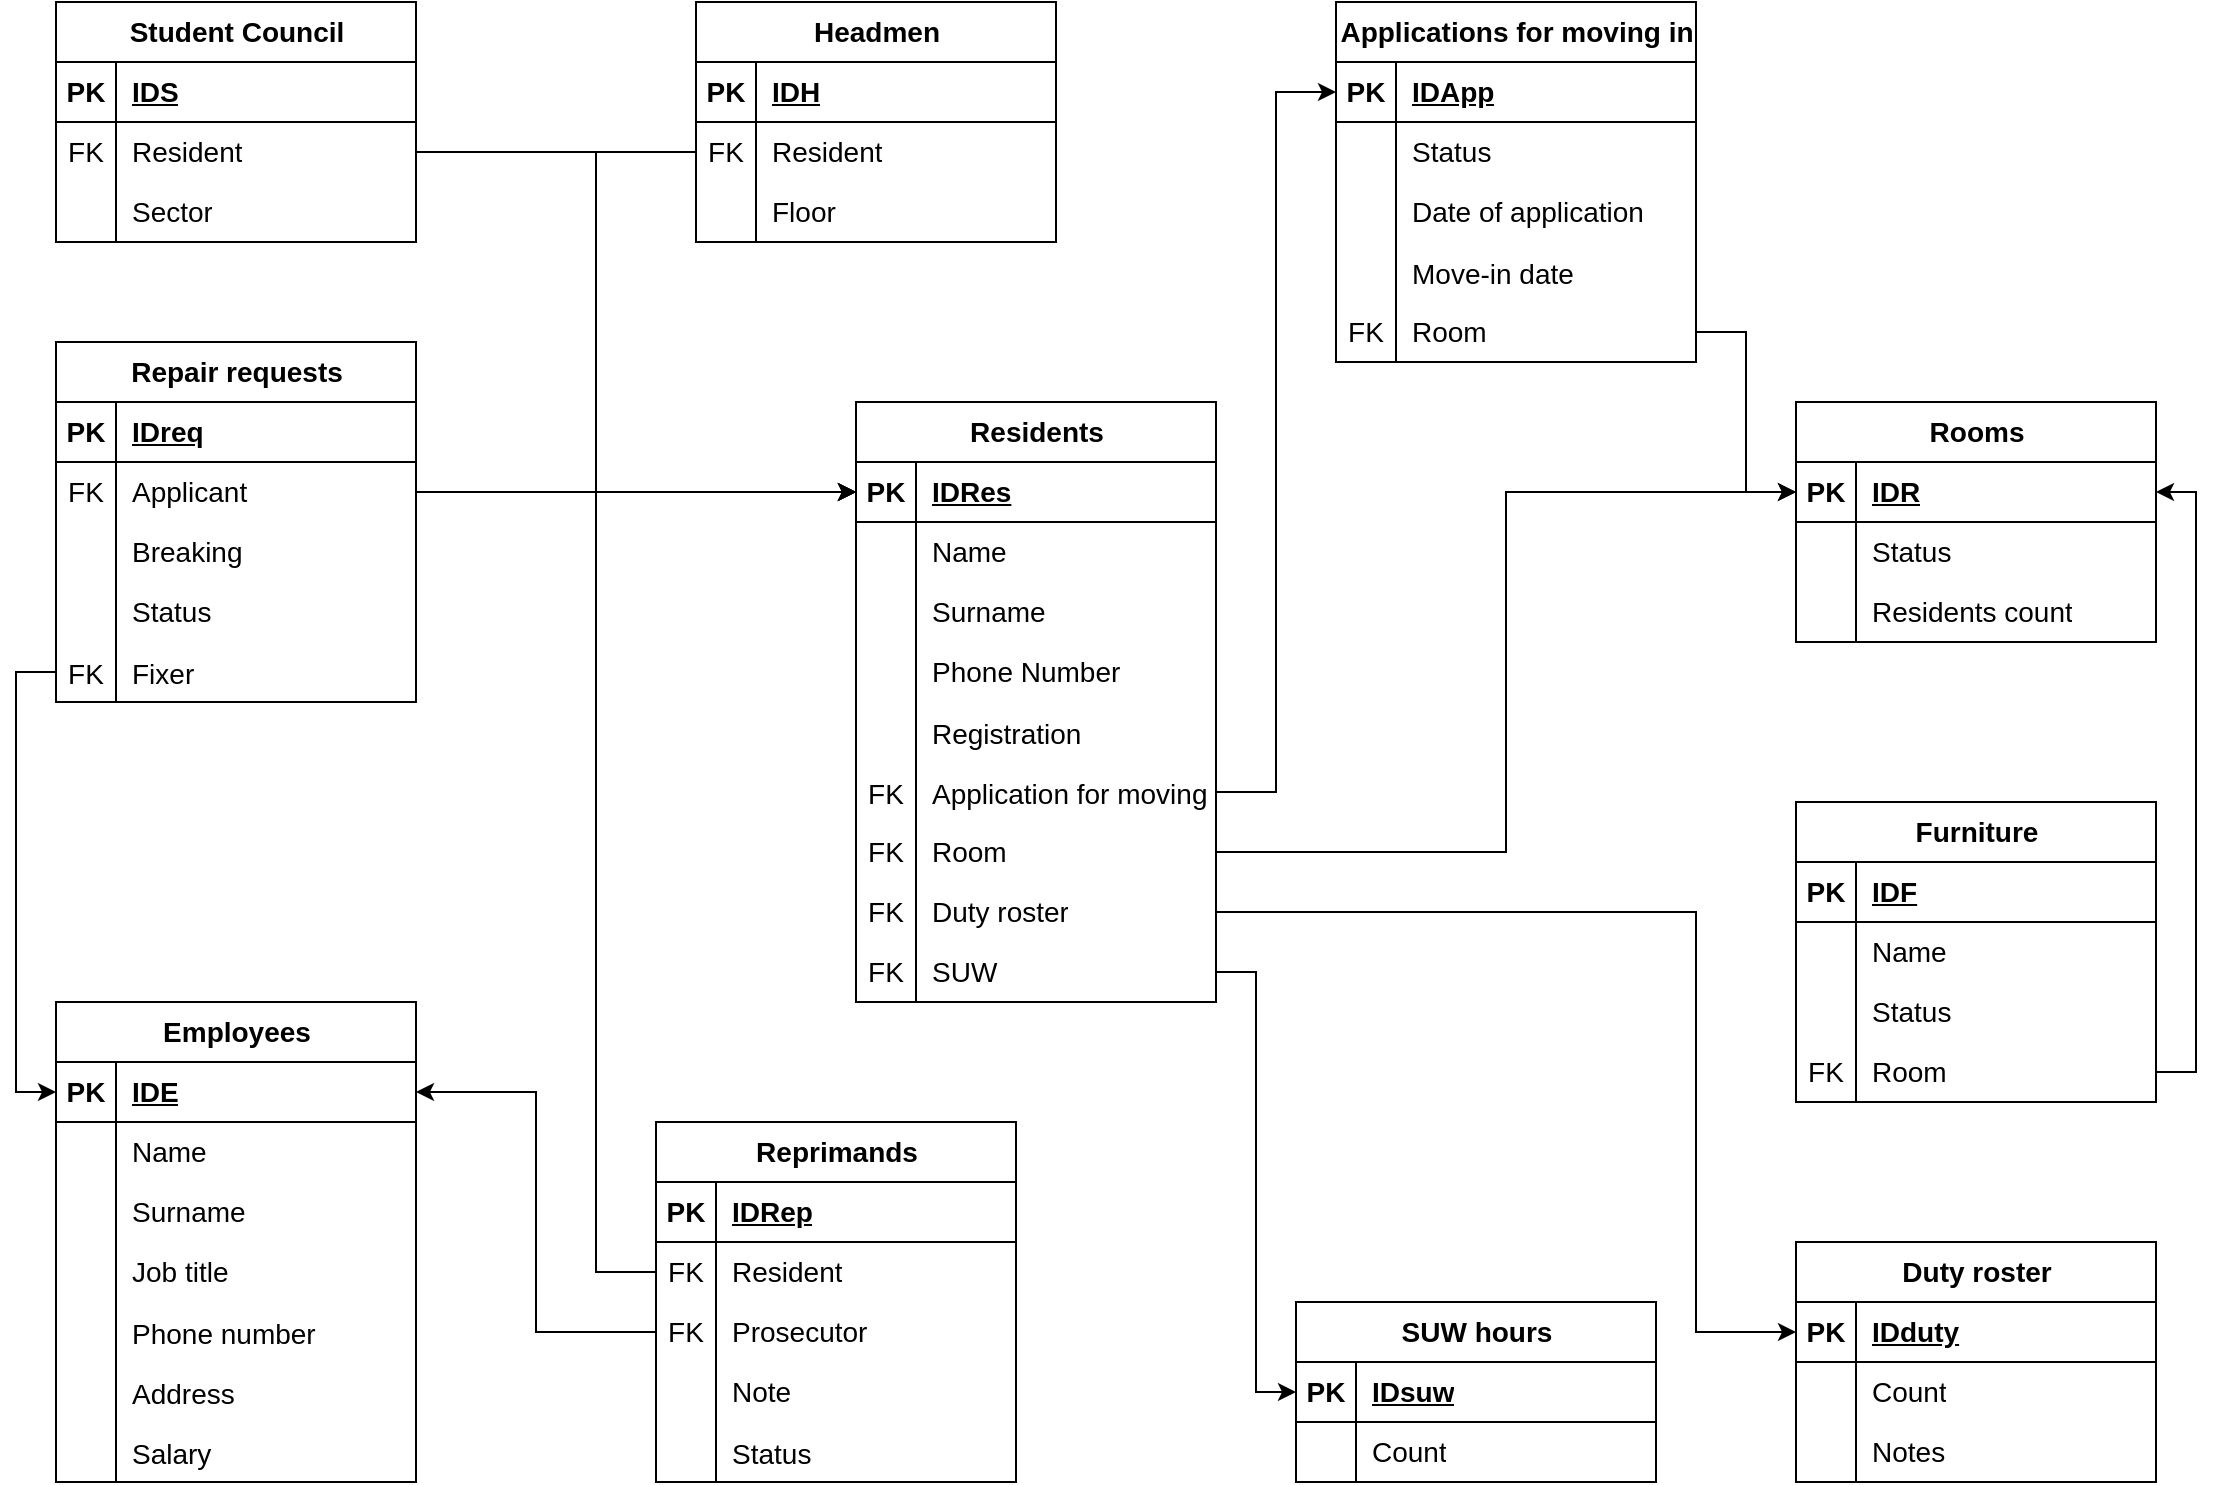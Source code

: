 <mxfile version="22.0.0" type="device">
  <diagram id="R2lEEEUBdFMjLlhIrx00" name="Page-1">
    <mxGraphModel dx="2219" dy="534" grid="1" gridSize="10" guides="1" tooltips="1" connect="1" arrows="1" fold="1" page="1" pageScale="1" pageWidth="1169" pageHeight="827" math="0" shadow="0" extFonts="Permanent Marker^https://fonts.googleapis.com/css?family=Permanent+Marker">
      <root>
        <mxCell id="0" />
        <mxCell id="1" parent="0" />
        <mxCell id="3djQhYdxaH7ca8Xnz0C0-1" value="Employees" style="shape=table;startSize=30;container=1;collapsible=1;childLayout=tableLayout;fixedRows=1;rowLines=0;fontStyle=1;align=center;resizeLast=1;html=1;fontSize=14;" parent="1" vertex="1">
          <mxGeometry x="-1090.0" y="540" width="180" height="240" as="geometry" />
        </mxCell>
        <mxCell id="3djQhYdxaH7ca8Xnz0C0-2" value="" style="shape=tableRow;horizontal=0;startSize=0;swimlaneHead=0;swimlaneBody=0;fillColor=none;collapsible=0;dropTarget=0;points=[[0,0.5],[1,0.5]];portConstraint=eastwest;top=0;left=0;right=0;bottom=1;fontSize=14;" parent="3djQhYdxaH7ca8Xnz0C0-1" vertex="1">
          <mxGeometry y="30" width="180" height="30" as="geometry" />
        </mxCell>
        <mxCell id="3djQhYdxaH7ca8Xnz0C0-3" value="PK" style="shape=partialRectangle;connectable=0;fillColor=none;top=0;left=0;bottom=0;right=0;fontStyle=1;overflow=hidden;whiteSpace=wrap;html=1;fontSize=14;" parent="3djQhYdxaH7ca8Xnz0C0-2" vertex="1">
          <mxGeometry width="30" height="30" as="geometry">
            <mxRectangle width="30" height="30" as="alternateBounds" />
          </mxGeometry>
        </mxCell>
        <mxCell id="3djQhYdxaH7ca8Xnz0C0-4" value="IDE" style="shape=partialRectangle;connectable=0;fillColor=none;top=0;left=0;bottom=0;right=0;align=left;spacingLeft=6;fontStyle=5;overflow=hidden;whiteSpace=wrap;html=1;fontSize=14;" parent="3djQhYdxaH7ca8Xnz0C0-2" vertex="1">
          <mxGeometry x="30" width="150" height="30" as="geometry">
            <mxRectangle width="150" height="30" as="alternateBounds" />
          </mxGeometry>
        </mxCell>
        <mxCell id="3djQhYdxaH7ca8Xnz0C0-5" value="" style="shape=tableRow;horizontal=0;startSize=0;swimlaneHead=0;swimlaneBody=0;fillColor=none;collapsible=0;dropTarget=0;points=[[0,0.5],[1,0.5]];portConstraint=eastwest;top=0;left=0;right=0;bottom=0;fontSize=14;" parent="3djQhYdxaH7ca8Xnz0C0-1" vertex="1">
          <mxGeometry y="60" width="180" height="30" as="geometry" />
        </mxCell>
        <mxCell id="3djQhYdxaH7ca8Xnz0C0-6" value="" style="shape=partialRectangle;connectable=0;fillColor=none;top=0;left=0;bottom=0;right=0;editable=1;overflow=hidden;whiteSpace=wrap;html=1;fontSize=14;" parent="3djQhYdxaH7ca8Xnz0C0-5" vertex="1">
          <mxGeometry width="30" height="30" as="geometry">
            <mxRectangle width="30" height="30" as="alternateBounds" />
          </mxGeometry>
        </mxCell>
        <mxCell id="3djQhYdxaH7ca8Xnz0C0-7" value="Name" style="shape=partialRectangle;connectable=0;fillColor=none;top=0;left=0;bottom=0;right=0;align=left;spacingLeft=6;overflow=hidden;whiteSpace=wrap;html=1;fontSize=14;" parent="3djQhYdxaH7ca8Xnz0C0-5" vertex="1">
          <mxGeometry x="30" width="150" height="30" as="geometry">
            <mxRectangle width="150" height="30" as="alternateBounds" />
          </mxGeometry>
        </mxCell>
        <mxCell id="3djQhYdxaH7ca8Xnz0C0-8" value="" style="shape=tableRow;horizontal=0;startSize=0;swimlaneHead=0;swimlaneBody=0;fillColor=none;collapsible=0;dropTarget=0;points=[[0,0.5],[1,0.5]];portConstraint=eastwest;top=0;left=0;right=0;bottom=0;fontSize=14;" parent="3djQhYdxaH7ca8Xnz0C0-1" vertex="1">
          <mxGeometry y="90" width="180" height="30" as="geometry" />
        </mxCell>
        <mxCell id="3djQhYdxaH7ca8Xnz0C0-9" value="" style="shape=partialRectangle;connectable=0;fillColor=none;top=0;left=0;bottom=0;right=0;editable=1;overflow=hidden;whiteSpace=wrap;html=1;fontSize=14;" parent="3djQhYdxaH7ca8Xnz0C0-8" vertex="1">
          <mxGeometry width="30" height="30" as="geometry">
            <mxRectangle width="30" height="30" as="alternateBounds" />
          </mxGeometry>
        </mxCell>
        <mxCell id="3djQhYdxaH7ca8Xnz0C0-10" value="Surname" style="shape=partialRectangle;connectable=0;fillColor=none;top=0;left=0;bottom=0;right=0;align=left;spacingLeft=6;overflow=hidden;whiteSpace=wrap;html=1;fontSize=14;" parent="3djQhYdxaH7ca8Xnz0C0-8" vertex="1">
          <mxGeometry x="30" width="150" height="30" as="geometry">
            <mxRectangle width="150" height="30" as="alternateBounds" />
          </mxGeometry>
        </mxCell>
        <mxCell id="3djQhYdxaH7ca8Xnz0C0-11" value="" style="shape=tableRow;horizontal=0;startSize=0;swimlaneHead=0;swimlaneBody=0;fillColor=none;collapsible=0;dropTarget=0;points=[[0,0.5],[1,0.5]];portConstraint=eastwest;top=0;left=0;right=0;bottom=0;fontSize=14;" parent="3djQhYdxaH7ca8Xnz0C0-1" vertex="1">
          <mxGeometry y="120" width="180" height="30" as="geometry" />
        </mxCell>
        <mxCell id="3djQhYdxaH7ca8Xnz0C0-12" value="" style="shape=partialRectangle;connectable=0;fillColor=none;top=0;left=0;bottom=0;right=0;editable=1;overflow=hidden;whiteSpace=wrap;html=1;fontSize=14;" parent="3djQhYdxaH7ca8Xnz0C0-11" vertex="1">
          <mxGeometry width="30" height="30" as="geometry">
            <mxRectangle width="30" height="30" as="alternateBounds" />
          </mxGeometry>
        </mxCell>
        <mxCell id="3djQhYdxaH7ca8Xnz0C0-13" value="Job title" style="shape=partialRectangle;connectable=0;fillColor=none;top=0;left=0;bottom=0;right=0;align=left;spacingLeft=6;overflow=hidden;whiteSpace=wrap;html=1;fontSize=14;" parent="3djQhYdxaH7ca8Xnz0C0-11" vertex="1">
          <mxGeometry x="30" width="150" height="30" as="geometry">
            <mxRectangle width="150" height="30" as="alternateBounds" />
          </mxGeometry>
        </mxCell>
        <mxCell id="3djQhYdxaH7ca8Xnz0C0-18" value="" style="shape=tableRow;horizontal=0;startSize=0;swimlaneHead=0;swimlaneBody=0;fillColor=none;collapsible=0;dropTarget=0;points=[[0,0.5],[1,0.5]];portConstraint=eastwest;top=0;left=0;right=0;bottom=0;fontSize=14;" parent="3djQhYdxaH7ca8Xnz0C0-1" vertex="1">
          <mxGeometry y="150" width="180" height="30" as="geometry" />
        </mxCell>
        <mxCell id="3djQhYdxaH7ca8Xnz0C0-19" value="" style="shape=partialRectangle;connectable=0;fillColor=none;top=0;left=0;bottom=0;right=0;editable=1;overflow=hidden;fontSize=14;" parent="3djQhYdxaH7ca8Xnz0C0-18" vertex="1">
          <mxGeometry width="30" height="30" as="geometry">
            <mxRectangle width="30" height="30" as="alternateBounds" />
          </mxGeometry>
        </mxCell>
        <mxCell id="3djQhYdxaH7ca8Xnz0C0-20" value="Phone number" style="shape=partialRectangle;connectable=0;fillColor=none;top=0;left=0;bottom=0;right=0;align=left;spacingLeft=6;overflow=hidden;fontSize=14;" parent="3djQhYdxaH7ca8Xnz0C0-18" vertex="1">
          <mxGeometry x="30" width="150" height="30" as="geometry">
            <mxRectangle width="150" height="30" as="alternateBounds" />
          </mxGeometry>
        </mxCell>
        <mxCell id="3djQhYdxaH7ca8Xnz0C0-164" value="" style="shape=tableRow;horizontal=0;startSize=0;swimlaneHead=0;swimlaneBody=0;fillColor=none;collapsible=0;dropTarget=0;points=[[0,0.5],[1,0.5]];portConstraint=eastwest;top=0;left=0;right=0;bottom=0;fontSize=14;" parent="3djQhYdxaH7ca8Xnz0C0-1" vertex="1">
          <mxGeometry y="180" width="180" height="30" as="geometry" />
        </mxCell>
        <mxCell id="3djQhYdxaH7ca8Xnz0C0-165" value="" style="shape=partialRectangle;connectable=0;fillColor=none;top=0;left=0;bottom=0;right=0;editable=1;overflow=hidden;fontSize=14;" parent="3djQhYdxaH7ca8Xnz0C0-164" vertex="1">
          <mxGeometry width="30" height="30" as="geometry">
            <mxRectangle width="30" height="30" as="alternateBounds" />
          </mxGeometry>
        </mxCell>
        <mxCell id="3djQhYdxaH7ca8Xnz0C0-166" value="Address" style="shape=partialRectangle;connectable=0;fillColor=none;top=0;left=0;bottom=0;right=0;align=left;spacingLeft=6;overflow=hidden;fontSize=14;" parent="3djQhYdxaH7ca8Xnz0C0-164" vertex="1">
          <mxGeometry x="30" width="150" height="30" as="geometry">
            <mxRectangle width="150" height="30" as="alternateBounds" />
          </mxGeometry>
        </mxCell>
        <mxCell id="3djQhYdxaH7ca8Xnz0C0-170" value="" style="shape=tableRow;horizontal=0;startSize=0;swimlaneHead=0;swimlaneBody=0;fillColor=none;collapsible=0;dropTarget=0;points=[[0,0.5],[1,0.5]];portConstraint=eastwest;top=0;left=0;right=0;bottom=0;fontSize=14;" parent="3djQhYdxaH7ca8Xnz0C0-1" vertex="1">
          <mxGeometry y="210" width="180" height="30" as="geometry" />
        </mxCell>
        <mxCell id="3djQhYdxaH7ca8Xnz0C0-171" value="" style="shape=partialRectangle;connectable=0;fillColor=none;top=0;left=0;bottom=0;right=0;editable=1;overflow=hidden;fontSize=14;" parent="3djQhYdxaH7ca8Xnz0C0-170" vertex="1">
          <mxGeometry width="30" height="30" as="geometry">
            <mxRectangle width="30" height="30" as="alternateBounds" />
          </mxGeometry>
        </mxCell>
        <mxCell id="3djQhYdxaH7ca8Xnz0C0-172" value="Salary" style="shape=partialRectangle;connectable=0;fillColor=none;top=0;left=0;bottom=0;right=0;align=left;spacingLeft=6;overflow=hidden;fontSize=14;" parent="3djQhYdxaH7ca8Xnz0C0-170" vertex="1">
          <mxGeometry x="30" width="150" height="30" as="geometry">
            <mxRectangle width="150" height="30" as="alternateBounds" />
          </mxGeometry>
        </mxCell>
        <mxCell id="3djQhYdxaH7ca8Xnz0C0-21" value="Applications for moving in" style="shape=table;startSize=30;container=1;collapsible=1;childLayout=tableLayout;fixedRows=1;rowLines=0;fontStyle=1;align=center;resizeLast=1;html=1;fontSize=14;" parent="1" vertex="1">
          <mxGeometry x="-450" y="40" width="180" height="180" as="geometry" />
        </mxCell>
        <mxCell id="3djQhYdxaH7ca8Xnz0C0-22" value="" style="shape=tableRow;horizontal=0;startSize=0;swimlaneHead=0;swimlaneBody=0;fillColor=none;collapsible=0;dropTarget=0;points=[[0,0.5],[1,0.5]];portConstraint=eastwest;top=0;left=0;right=0;bottom=1;fontSize=14;" parent="3djQhYdxaH7ca8Xnz0C0-21" vertex="1">
          <mxGeometry y="30" width="180" height="30" as="geometry" />
        </mxCell>
        <mxCell id="3djQhYdxaH7ca8Xnz0C0-23" value="PK" style="shape=partialRectangle;connectable=0;fillColor=none;top=0;left=0;bottom=0;right=0;fontStyle=1;overflow=hidden;whiteSpace=wrap;html=1;fontSize=14;" parent="3djQhYdxaH7ca8Xnz0C0-22" vertex="1">
          <mxGeometry width="30" height="30" as="geometry">
            <mxRectangle width="30" height="30" as="alternateBounds" />
          </mxGeometry>
        </mxCell>
        <mxCell id="3djQhYdxaH7ca8Xnz0C0-24" value="IDApp" style="shape=partialRectangle;connectable=0;fillColor=none;top=0;left=0;bottom=0;right=0;align=left;spacingLeft=6;fontStyle=5;overflow=hidden;whiteSpace=wrap;html=1;fontSize=14;" parent="3djQhYdxaH7ca8Xnz0C0-22" vertex="1">
          <mxGeometry x="30" width="150" height="30" as="geometry">
            <mxRectangle width="150" height="30" as="alternateBounds" />
          </mxGeometry>
        </mxCell>
        <mxCell id="3djQhYdxaH7ca8Xnz0C0-25" value="" style="shape=tableRow;horizontal=0;startSize=0;swimlaneHead=0;swimlaneBody=0;fillColor=none;collapsible=0;dropTarget=0;points=[[0,0.5],[1,0.5]];portConstraint=eastwest;top=0;left=0;right=0;bottom=0;fontSize=14;" parent="3djQhYdxaH7ca8Xnz0C0-21" vertex="1">
          <mxGeometry y="60" width="180" height="30" as="geometry" />
        </mxCell>
        <mxCell id="3djQhYdxaH7ca8Xnz0C0-26" value="" style="shape=partialRectangle;connectable=0;fillColor=none;top=0;left=0;bottom=0;right=0;editable=1;overflow=hidden;whiteSpace=wrap;html=1;fontSize=14;" parent="3djQhYdxaH7ca8Xnz0C0-25" vertex="1">
          <mxGeometry width="30" height="30" as="geometry">
            <mxRectangle width="30" height="30" as="alternateBounds" />
          </mxGeometry>
        </mxCell>
        <mxCell id="3djQhYdxaH7ca8Xnz0C0-27" value="Status" style="shape=partialRectangle;connectable=0;fillColor=none;top=0;left=0;bottom=0;right=0;align=left;spacingLeft=6;overflow=hidden;whiteSpace=wrap;html=1;fontSize=14;" parent="3djQhYdxaH7ca8Xnz0C0-25" vertex="1">
          <mxGeometry x="30" width="150" height="30" as="geometry">
            <mxRectangle width="150" height="30" as="alternateBounds" />
          </mxGeometry>
        </mxCell>
        <mxCell id="3djQhYdxaH7ca8Xnz0C0-28" value="" style="shape=tableRow;horizontal=0;startSize=0;swimlaneHead=0;swimlaneBody=0;fillColor=none;collapsible=0;dropTarget=0;points=[[0,0.5],[1,0.5]];portConstraint=eastwest;top=0;left=0;right=0;bottom=0;fontSize=14;" parent="3djQhYdxaH7ca8Xnz0C0-21" vertex="1">
          <mxGeometry y="90" width="180" height="30" as="geometry" />
        </mxCell>
        <mxCell id="3djQhYdxaH7ca8Xnz0C0-29" value="" style="shape=partialRectangle;connectable=0;fillColor=none;top=0;left=0;bottom=0;right=0;editable=1;overflow=hidden;whiteSpace=wrap;html=1;fontSize=14;" parent="3djQhYdxaH7ca8Xnz0C0-28" vertex="1">
          <mxGeometry width="30" height="30" as="geometry">
            <mxRectangle width="30" height="30" as="alternateBounds" />
          </mxGeometry>
        </mxCell>
        <mxCell id="3djQhYdxaH7ca8Xnz0C0-30" value="Date of application" style="shape=partialRectangle;connectable=0;fillColor=none;top=0;left=0;bottom=0;right=0;align=left;spacingLeft=6;overflow=hidden;whiteSpace=wrap;html=1;fontSize=14;" parent="3djQhYdxaH7ca8Xnz0C0-28" vertex="1">
          <mxGeometry x="30" width="150" height="30" as="geometry">
            <mxRectangle width="150" height="30" as="alternateBounds" />
          </mxGeometry>
        </mxCell>
        <mxCell id="3djQhYdxaH7ca8Xnz0C0-158" value="" style="shape=tableRow;horizontal=0;startSize=0;swimlaneHead=0;swimlaneBody=0;fillColor=none;collapsible=0;dropTarget=0;points=[[0,0.5],[1,0.5]];portConstraint=eastwest;top=0;left=0;right=0;bottom=0;fontSize=14;" parent="3djQhYdxaH7ca8Xnz0C0-21" vertex="1">
          <mxGeometry y="120" width="180" height="30" as="geometry" />
        </mxCell>
        <mxCell id="3djQhYdxaH7ca8Xnz0C0-159" value="" style="shape=partialRectangle;connectable=0;fillColor=none;top=0;left=0;bottom=0;right=0;editable=1;overflow=hidden;fontSize=14;" parent="3djQhYdxaH7ca8Xnz0C0-158" vertex="1">
          <mxGeometry width="30" height="30" as="geometry">
            <mxRectangle width="30" height="30" as="alternateBounds" />
          </mxGeometry>
        </mxCell>
        <mxCell id="3djQhYdxaH7ca8Xnz0C0-160" value="Move-in date" style="shape=partialRectangle;connectable=0;fillColor=none;top=0;left=0;bottom=0;right=0;align=left;spacingLeft=6;overflow=hidden;fontSize=14;" parent="3djQhYdxaH7ca8Xnz0C0-158" vertex="1">
          <mxGeometry x="30" width="150" height="30" as="geometry">
            <mxRectangle width="150" height="30" as="alternateBounds" />
          </mxGeometry>
        </mxCell>
        <mxCell id="3djQhYdxaH7ca8Xnz0C0-31" value="" style="shape=tableRow;horizontal=0;startSize=0;swimlaneHead=0;swimlaneBody=0;fillColor=none;collapsible=0;dropTarget=0;points=[[0,0.5],[1,0.5]];portConstraint=eastwest;top=0;left=0;right=0;bottom=0;fontSize=14;" parent="3djQhYdxaH7ca8Xnz0C0-21" vertex="1">
          <mxGeometry y="150" width="180" height="30" as="geometry" />
        </mxCell>
        <mxCell id="3djQhYdxaH7ca8Xnz0C0-32" value="FK" style="shape=partialRectangle;connectable=0;fillColor=none;top=0;left=0;bottom=0;right=0;editable=1;overflow=hidden;whiteSpace=wrap;html=1;fontSize=14;" parent="3djQhYdxaH7ca8Xnz0C0-31" vertex="1">
          <mxGeometry width="30" height="30" as="geometry">
            <mxRectangle width="30" height="30" as="alternateBounds" />
          </mxGeometry>
        </mxCell>
        <mxCell id="3djQhYdxaH7ca8Xnz0C0-33" value="Room" style="shape=partialRectangle;connectable=0;fillColor=none;top=0;left=0;bottom=0;right=0;align=left;spacingLeft=6;overflow=hidden;whiteSpace=wrap;html=1;fontSize=14;" parent="3djQhYdxaH7ca8Xnz0C0-31" vertex="1">
          <mxGeometry x="30" width="150" height="30" as="geometry">
            <mxRectangle width="150" height="30" as="alternateBounds" />
          </mxGeometry>
        </mxCell>
        <mxCell id="3djQhYdxaH7ca8Xnz0C0-34" value="Residents" style="shape=table;startSize=30;container=1;collapsible=1;childLayout=tableLayout;fixedRows=1;rowLines=0;fontStyle=1;align=center;resizeLast=1;html=1;fontSize=14;" parent="1" vertex="1">
          <mxGeometry x="-690" y="240" width="180" height="300" as="geometry" />
        </mxCell>
        <mxCell id="3djQhYdxaH7ca8Xnz0C0-35" value="" style="shape=tableRow;horizontal=0;startSize=0;swimlaneHead=0;swimlaneBody=0;fillColor=none;collapsible=0;dropTarget=0;points=[[0,0.5],[1,0.5]];portConstraint=eastwest;top=0;left=0;right=0;bottom=1;fontSize=14;" parent="3djQhYdxaH7ca8Xnz0C0-34" vertex="1">
          <mxGeometry y="30" width="180" height="30" as="geometry" />
        </mxCell>
        <mxCell id="3djQhYdxaH7ca8Xnz0C0-36" value="PK" style="shape=partialRectangle;connectable=0;fillColor=none;top=0;left=0;bottom=0;right=0;fontStyle=1;overflow=hidden;whiteSpace=wrap;html=1;fontSize=14;" parent="3djQhYdxaH7ca8Xnz0C0-35" vertex="1">
          <mxGeometry width="30" height="30" as="geometry">
            <mxRectangle width="30" height="30" as="alternateBounds" />
          </mxGeometry>
        </mxCell>
        <mxCell id="3djQhYdxaH7ca8Xnz0C0-37" value="IDRes" style="shape=partialRectangle;connectable=0;fillColor=none;top=0;left=0;bottom=0;right=0;align=left;spacingLeft=6;fontStyle=5;overflow=hidden;whiteSpace=wrap;html=1;fontSize=14;" parent="3djQhYdxaH7ca8Xnz0C0-35" vertex="1">
          <mxGeometry x="30" width="150" height="30" as="geometry">
            <mxRectangle width="150" height="30" as="alternateBounds" />
          </mxGeometry>
        </mxCell>
        <mxCell id="3djQhYdxaH7ca8Xnz0C0-38" value="" style="shape=tableRow;horizontal=0;startSize=0;swimlaneHead=0;swimlaneBody=0;fillColor=none;collapsible=0;dropTarget=0;points=[[0,0.5],[1,0.5]];portConstraint=eastwest;top=0;left=0;right=0;bottom=0;fontSize=14;" parent="3djQhYdxaH7ca8Xnz0C0-34" vertex="1">
          <mxGeometry y="60" width="180" height="30" as="geometry" />
        </mxCell>
        <mxCell id="3djQhYdxaH7ca8Xnz0C0-39" value="" style="shape=partialRectangle;connectable=0;fillColor=none;top=0;left=0;bottom=0;right=0;editable=1;overflow=hidden;whiteSpace=wrap;html=1;fontSize=14;" parent="3djQhYdxaH7ca8Xnz0C0-38" vertex="1">
          <mxGeometry width="30" height="30" as="geometry">
            <mxRectangle width="30" height="30" as="alternateBounds" />
          </mxGeometry>
        </mxCell>
        <mxCell id="3djQhYdxaH7ca8Xnz0C0-40" value="Name" style="shape=partialRectangle;connectable=0;fillColor=none;top=0;left=0;bottom=0;right=0;align=left;spacingLeft=6;overflow=hidden;whiteSpace=wrap;html=1;fontSize=14;" parent="3djQhYdxaH7ca8Xnz0C0-38" vertex="1">
          <mxGeometry x="30" width="150" height="30" as="geometry">
            <mxRectangle width="150" height="30" as="alternateBounds" />
          </mxGeometry>
        </mxCell>
        <mxCell id="3djQhYdxaH7ca8Xnz0C0-41" value="" style="shape=tableRow;horizontal=0;startSize=0;swimlaneHead=0;swimlaneBody=0;fillColor=none;collapsible=0;dropTarget=0;points=[[0,0.5],[1,0.5]];portConstraint=eastwest;top=0;left=0;right=0;bottom=0;fontSize=14;" parent="3djQhYdxaH7ca8Xnz0C0-34" vertex="1">
          <mxGeometry y="90" width="180" height="30" as="geometry" />
        </mxCell>
        <mxCell id="3djQhYdxaH7ca8Xnz0C0-42" value="" style="shape=partialRectangle;connectable=0;fillColor=none;top=0;left=0;bottom=0;right=0;editable=1;overflow=hidden;whiteSpace=wrap;html=1;fontSize=14;" parent="3djQhYdxaH7ca8Xnz0C0-41" vertex="1">
          <mxGeometry width="30" height="30" as="geometry">
            <mxRectangle width="30" height="30" as="alternateBounds" />
          </mxGeometry>
        </mxCell>
        <mxCell id="3djQhYdxaH7ca8Xnz0C0-43" value="Surname" style="shape=partialRectangle;connectable=0;fillColor=none;top=0;left=0;bottom=0;right=0;align=left;spacingLeft=6;overflow=hidden;whiteSpace=wrap;html=1;fontSize=14;" parent="3djQhYdxaH7ca8Xnz0C0-41" vertex="1">
          <mxGeometry x="30" width="150" height="30" as="geometry">
            <mxRectangle width="150" height="30" as="alternateBounds" />
          </mxGeometry>
        </mxCell>
        <mxCell id="3djQhYdxaH7ca8Xnz0C0-44" value="" style="shape=tableRow;horizontal=0;startSize=0;swimlaneHead=0;swimlaneBody=0;fillColor=none;collapsible=0;dropTarget=0;points=[[0,0.5],[1,0.5]];portConstraint=eastwest;top=0;left=0;right=0;bottom=0;fontSize=14;" parent="3djQhYdxaH7ca8Xnz0C0-34" vertex="1">
          <mxGeometry y="120" width="180" height="30" as="geometry" />
        </mxCell>
        <mxCell id="3djQhYdxaH7ca8Xnz0C0-45" value="" style="shape=partialRectangle;connectable=0;fillColor=none;top=0;left=0;bottom=0;right=0;editable=1;overflow=hidden;whiteSpace=wrap;html=1;fontSize=14;" parent="3djQhYdxaH7ca8Xnz0C0-44" vertex="1">
          <mxGeometry width="30" height="30" as="geometry">
            <mxRectangle width="30" height="30" as="alternateBounds" />
          </mxGeometry>
        </mxCell>
        <mxCell id="3djQhYdxaH7ca8Xnz0C0-46" value="Phone Number" style="shape=partialRectangle;connectable=0;fillColor=none;top=0;left=0;bottom=0;right=0;align=left;spacingLeft=6;overflow=hidden;whiteSpace=wrap;html=1;fontSize=14;" parent="3djQhYdxaH7ca8Xnz0C0-44" vertex="1">
          <mxGeometry x="30" width="150" height="30" as="geometry">
            <mxRectangle width="150" height="30" as="alternateBounds" />
          </mxGeometry>
        </mxCell>
        <mxCell id="3djQhYdxaH7ca8Xnz0C0-161" value="" style="shape=tableRow;horizontal=0;startSize=0;swimlaneHead=0;swimlaneBody=0;fillColor=none;collapsible=0;dropTarget=0;points=[[0,0.5],[1,0.5]];portConstraint=eastwest;top=0;left=0;right=0;bottom=0;fontSize=14;" parent="3djQhYdxaH7ca8Xnz0C0-34" vertex="1">
          <mxGeometry y="150" width="180" height="30" as="geometry" />
        </mxCell>
        <mxCell id="3djQhYdxaH7ca8Xnz0C0-162" value="" style="shape=partialRectangle;connectable=0;fillColor=none;top=0;left=0;bottom=0;right=0;editable=1;overflow=hidden;fontSize=14;" parent="3djQhYdxaH7ca8Xnz0C0-161" vertex="1">
          <mxGeometry width="30" height="30" as="geometry">
            <mxRectangle width="30" height="30" as="alternateBounds" />
          </mxGeometry>
        </mxCell>
        <mxCell id="3djQhYdxaH7ca8Xnz0C0-163" value="Registration" style="shape=partialRectangle;connectable=0;fillColor=none;top=0;left=0;bottom=0;right=0;align=left;spacingLeft=6;overflow=hidden;fontSize=14;" parent="3djQhYdxaH7ca8Xnz0C0-161" vertex="1">
          <mxGeometry x="30" width="150" height="30" as="geometry">
            <mxRectangle width="150" height="30" as="alternateBounds" />
          </mxGeometry>
        </mxCell>
        <mxCell id="3djQhYdxaH7ca8Xnz0C0-152" value="" style="shape=tableRow;horizontal=0;startSize=0;swimlaneHead=0;swimlaneBody=0;fillColor=none;collapsible=0;dropTarget=0;points=[[0,0.5],[1,0.5]];portConstraint=eastwest;top=0;left=0;right=0;bottom=0;fontSize=14;" parent="3djQhYdxaH7ca8Xnz0C0-34" vertex="1">
          <mxGeometry y="180" width="180" height="30" as="geometry" />
        </mxCell>
        <mxCell id="3djQhYdxaH7ca8Xnz0C0-153" value="FK" style="shape=partialRectangle;connectable=0;fillColor=none;top=0;left=0;bottom=0;right=0;editable=1;overflow=hidden;fontSize=14;" parent="3djQhYdxaH7ca8Xnz0C0-152" vertex="1">
          <mxGeometry width="30" height="30" as="geometry">
            <mxRectangle width="30" height="30" as="alternateBounds" />
          </mxGeometry>
        </mxCell>
        <mxCell id="3djQhYdxaH7ca8Xnz0C0-154" value="Application for moving in" style="shape=partialRectangle;connectable=0;fillColor=none;top=0;left=0;bottom=0;right=0;align=left;spacingLeft=6;overflow=hidden;fontSize=14;" parent="3djQhYdxaH7ca8Xnz0C0-152" vertex="1">
          <mxGeometry x="30" width="150" height="30" as="geometry">
            <mxRectangle width="150" height="30" as="alternateBounds" />
          </mxGeometry>
        </mxCell>
        <mxCell id="3djQhYdxaH7ca8Xnz0C0-183" value="" style="shape=tableRow;horizontal=0;startSize=0;swimlaneHead=0;swimlaneBody=0;fillColor=none;collapsible=0;dropTarget=0;points=[[0,0.5],[1,0.5]];portConstraint=eastwest;top=0;left=0;right=0;bottom=0;fontSize=14;" parent="3djQhYdxaH7ca8Xnz0C0-34" vertex="1">
          <mxGeometry y="210" width="180" height="30" as="geometry" />
        </mxCell>
        <mxCell id="3djQhYdxaH7ca8Xnz0C0-184" value="FK" style="shape=partialRectangle;connectable=0;fillColor=none;top=0;left=0;bottom=0;right=0;fontStyle=0;overflow=hidden;whiteSpace=wrap;html=1;fontSize=14;" parent="3djQhYdxaH7ca8Xnz0C0-183" vertex="1">
          <mxGeometry width="30" height="30" as="geometry">
            <mxRectangle width="30" height="30" as="alternateBounds" />
          </mxGeometry>
        </mxCell>
        <mxCell id="3djQhYdxaH7ca8Xnz0C0-185" value="Room" style="shape=partialRectangle;connectable=0;fillColor=none;top=0;left=0;bottom=0;right=0;align=left;spacingLeft=6;fontStyle=0;overflow=hidden;whiteSpace=wrap;html=1;fontSize=14;" parent="3djQhYdxaH7ca8Xnz0C0-183" vertex="1">
          <mxGeometry x="30" width="150" height="30" as="geometry">
            <mxRectangle width="150" height="30" as="alternateBounds" />
          </mxGeometry>
        </mxCell>
        <mxCell id="3djQhYdxaH7ca8Xnz0C0-177" value="" style="shape=tableRow;horizontal=0;startSize=0;swimlaneHead=0;swimlaneBody=0;fillColor=none;collapsible=0;dropTarget=0;points=[[0,0.5],[1,0.5]];portConstraint=eastwest;top=0;left=0;right=0;bottom=0;fontSize=14;" parent="3djQhYdxaH7ca8Xnz0C0-34" vertex="1">
          <mxGeometry y="240" width="180" height="30" as="geometry" />
        </mxCell>
        <mxCell id="3djQhYdxaH7ca8Xnz0C0-178" value="FK" style="shape=partialRectangle;connectable=0;fillColor=none;top=0;left=0;bottom=0;right=0;fontStyle=0;overflow=hidden;whiteSpace=wrap;html=1;fontSize=14;" parent="3djQhYdxaH7ca8Xnz0C0-177" vertex="1">
          <mxGeometry width="30" height="30" as="geometry">
            <mxRectangle width="30" height="30" as="alternateBounds" />
          </mxGeometry>
        </mxCell>
        <mxCell id="3djQhYdxaH7ca8Xnz0C0-179" value="Duty roster" style="shape=partialRectangle;connectable=0;fillColor=none;top=0;left=0;bottom=0;right=0;align=left;spacingLeft=6;fontStyle=0;overflow=hidden;whiteSpace=wrap;html=1;fontSize=14;" parent="3djQhYdxaH7ca8Xnz0C0-177" vertex="1">
          <mxGeometry x="30" width="150" height="30" as="geometry">
            <mxRectangle width="150" height="30" as="alternateBounds" />
          </mxGeometry>
        </mxCell>
        <mxCell id="3djQhYdxaH7ca8Xnz0C0-174" value="" style="shape=tableRow;horizontal=0;startSize=0;swimlaneHead=0;swimlaneBody=0;fillColor=none;collapsible=0;dropTarget=0;points=[[0,0.5],[1,0.5]];portConstraint=eastwest;top=0;left=0;right=0;bottom=0;fontSize=14;" parent="3djQhYdxaH7ca8Xnz0C0-34" vertex="1">
          <mxGeometry y="270" width="180" height="30" as="geometry" />
        </mxCell>
        <mxCell id="3djQhYdxaH7ca8Xnz0C0-175" value="FK" style="shape=partialRectangle;connectable=0;fillColor=none;top=0;left=0;bottom=0;right=0;fontStyle=0;overflow=hidden;whiteSpace=wrap;html=1;fontSize=14;" parent="3djQhYdxaH7ca8Xnz0C0-174" vertex="1">
          <mxGeometry width="30" height="30" as="geometry">
            <mxRectangle width="30" height="30" as="alternateBounds" />
          </mxGeometry>
        </mxCell>
        <mxCell id="3djQhYdxaH7ca8Xnz0C0-176" value="SUW" style="shape=partialRectangle;connectable=0;fillColor=none;top=0;left=0;bottom=0;right=0;align=left;spacingLeft=6;fontStyle=0;overflow=hidden;whiteSpace=wrap;html=1;fontSize=14;" parent="3djQhYdxaH7ca8Xnz0C0-174" vertex="1">
          <mxGeometry x="30" width="150" height="30" as="geometry">
            <mxRectangle width="150" height="30" as="alternateBounds" />
          </mxGeometry>
        </mxCell>
        <mxCell id="3djQhYdxaH7ca8Xnz0C0-47" value="Rooms" style="shape=table;startSize=30;container=1;collapsible=1;childLayout=tableLayout;fixedRows=1;rowLines=0;fontStyle=1;align=center;resizeLast=1;html=1;fontSize=14;" parent="1" vertex="1">
          <mxGeometry x="-220" y="240" width="180" height="120" as="geometry" />
        </mxCell>
        <mxCell id="3djQhYdxaH7ca8Xnz0C0-48" value="" style="shape=tableRow;horizontal=0;startSize=0;swimlaneHead=0;swimlaneBody=0;fillColor=none;collapsible=0;dropTarget=0;points=[[0,0.5],[1,0.5]];portConstraint=eastwest;top=0;left=0;right=0;bottom=1;fontSize=14;" parent="3djQhYdxaH7ca8Xnz0C0-47" vertex="1">
          <mxGeometry y="30" width="180" height="30" as="geometry" />
        </mxCell>
        <mxCell id="3djQhYdxaH7ca8Xnz0C0-49" value="PK" style="shape=partialRectangle;connectable=0;fillColor=none;top=0;left=0;bottom=0;right=0;fontStyle=1;overflow=hidden;whiteSpace=wrap;html=1;fontSize=14;" parent="3djQhYdxaH7ca8Xnz0C0-48" vertex="1">
          <mxGeometry width="30" height="30" as="geometry">
            <mxRectangle width="30" height="30" as="alternateBounds" />
          </mxGeometry>
        </mxCell>
        <mxCell id="3djQhYdxaH7ca8Xnz0C0-50" value="IDR" style="shape=partialRectangle;connectable=0;fillColor=none;top=0;left=0;bottom=0;right=0;align=left;spacingLeft=6;fontStyle=5;overflow=hidden;whiteSpace=wrap;html=1;fontSize=14;" parent="3djQhYdxaH7ca8Xnz0C0-48" vertex="1">
          <mxGeometry x="30" width="150" height="30" as="geometry">
            <mxRectangle width="150" height="30" as="alternateBounds" />
          </mxGeometry>
        </mxCell>
        <mxCell id="3djQhYdxaH7ca8Xnz0C0-51" value="" style="shape=tableRow;horizontal=0;startSize=0;swimlaneHead=0;swimlaneBody=0;fillColor=none;collapsible=0;dropTarget=0;points=[[0,0.5],[1,0.5]];portConstraint=eastwest;top=0;left=0;right=0;bottom=0;fontSize=14;" parent="3djQhYdxaH7ca8Xnz0C0-47" vertex="1">
          <mxGeometry y="60" width="180" height="30" as="geometry" />
        </mxCell>
        <mxCell id="3djQhYdxaH7ca8Xnz0C0-52" value="" style="shape=partialRectangle;connectable=0;fillColor=none;top=0;left=0;bottom=0;right=0;editable=1;overflow=hidden;whiteSpace=wrap;html=1;fontSize=14;" parent="3djQhYdxaH7ca8Xnz0C0-51" vertex="1">
          <mxGeometry width="30" height="30" as="geometry">
            <mxRectangle width="30" height="30" as="alternateBounds" />
          </mxGeometry>
        </mxCell>
        <mxCell id="3djQhYdxaH7ca8Xnz0C0-53" value="Status" style="shape=partialRectangle;connectable=0;fillColor=none;top=0;left=0;bottom=0;right=0;align=left;spacingLeft=6;overflow=hidden;whiteSpace=wrap;html=1;fontSize=14;" parent="3djQhYdxaH7ca8Xnz0C0-51" vertex="1">
          <mxGeometry x="30" width="150" height="30" as="geometry">
            <mxRectangle width="150" height="30" as="alternateBounds" />
          </mxGeometry>
        </mxCell>
        <mxCell id="3djQhYdxaH7ca8Xnz0C0-57" value="" style="shape=tableRow;horizontal=0;startSize=0;swimlaneHead=0;swimlaneBody=0;fillColor=none;collapsible=0;dropTarget=0;points=[[0,0.5],[1,0.5]];portConstraint=eastwest;top=0;left=0;right=0;bottom=0;fontSize=14;" parent="3djQhYdxaH7ca8Xnz0C0-47" vertex="1">
          <mxGeometry y="90" width="180" height="30" as="geometry" />
        </mxCell>
        <mxCell id="3djQhYdxaH7ca8Xnz0C0-58" value="" style="shape=partialRectangle;connectable=0;fillColor=none;top=0;left=0;bottom=0;right=0;editable=1;overflow=hidden;whiteSpace=wrap;html=1;fontSize=14;" parent="3djQhYdxaH7ca8Xnz0C0-57" vertex="1">
          <mxGeometry width="30" height="30" as="geometry">
            <mxRectangle width="30" height="30" as="alternateBounds" />
          </mxGeometry>
        </mxCell>
        <mxCell id="3djQhYdxaH7ca8Xnz0C0-59" value="Residents count" style="shape=partialRectangle;connectable=0;fillColor=none;top=0;left=0;bottom=0;right=0;align=left;spacingLeft=6;overflow=hidden;whiteSpace=wrap;html=1;fontSize=14;" parent="3djQhYdxaH7ca8Xnz0C0-57" vertex="1">
          <mxGeometry x="30" width="150" height="30" as="geometry">
            <mxRectangle width="150" height="30" as="alternateBounds" />
          </mxGeometry>
        </mxCell>
        <mxCell id="3djQhYdxaH7ca8Xnz0C0-60" value="Repair requests" style="shape=table;startSize=30;container=1;collapsible=1;childLayout=tableLayout;fixedRows=1;rowLines=0;fontStyle=1;align=center;resizeLast=1;html=1;fontSize=14;" parent="1" vertex="1">
          <mxGeometry x="-1090" y="210" width="180" height="180" as="geometry" />
        </mxCell>
        <mxCell id="3djQhYdxaH7ca8Xnz0C0-61" value="" style="shape=tableRow;horizontal=0;startSize=0;swimlaneHead=0;swimlaneBody=0;fillColor=none;collapsible=0;dropTarget=0;points=[[0,0.5],[1,0.5]];portConstraint=eastwest;top=0;left=0;right=0;bottom=1;fontSize=14;" parent="3djQhYdxaH7ca8Xnz0C0-60" vertex="1">
          <mxGeometry y="30" width="180" height="30" as="geometry" />
        </mxCell>
        <mxCell id="3djQhYdxaH7ca8Xnz0C0-62" value="PK" style="shape=partialRectangle;connectable=0;fillColor=none;top=0;left=0;bottom=0;right=0;fontStyle=1;overflow=hidden;whiteSpace=wrap;html=1;fontSize=14;" parent="3djQhYdxaH7ca8Xnz0C0-61" vertex="1">
          <mxGeometry width="30" height="30" as="geometry">
            <mxRectangle width="30" height="30" as="alternateBounds" />
          </mxGeometry>
        </mxCell>
        <mxCell id="3djQhYdxaH7ca8Xnz0C0-63" value="IDreq" style="shape=partialRectangle;connectable=0;fillColor=none;top=0;left=0;bottom=0;right=0;align=left;spacingLeft=6;fontStyle=5;overflow=hidden;whiteSpace=wrap;html=1;fontSize=14;" parent="3djQhYdxaH7ca8Xnz0C0-61" vertex="1">
          <mxGeometry x="30" width="150" height="30" as="geometry">
            <mxRectangle width="150" height="30" as="alternateBounds" />
          </mxGeometry>
        </mxCell>
        <mxCell id="3djQhYdxaH7ca8Xnz0C0-64" value="" style="shape=tableRow;horizontal=0;startSize=0;swimlaneHead=0;swimlaneBody=0;fillColor=none;collapsible=0;dropTarget=0;points=[[0,0.5],[1,0.5]];portConstraint=eastwest;top=0;left=0;right=0;bottom=0;fontSize=14;" parent="3djQhYdxaH7ca8Xnz0C0-60" vertex="1">
          <mxGeometry y="60" width="180" height="30" as="geometry" />
        </mxCell>
        <mxCell id="3djQhYdxaH7ca8Xnz0C0-65" value="FK" style="shape=partialRectangle;connectable=0;fillColor=none;top=0;left=0;bottom=0;right=0;editable=1;overflow=hidden;whiteSpace=wrap;html=1;fontSize=14;" parent="3djQhYdxaH7ca8Xnz0C0-64" vertex="1">
          <mxGeometry width="30" height="30" as="geometry">
            <mxRectangle width="30" height="30" as="alternateBounds" />
          </mxGeometry>
        </mxCell>
        <mxCell id="3djQhYdxaH7ca8Xnz0C0-66" value="Applicant" style="shape=partialRectangle;connectable=0;fillColor=none;top=0;left=0;bottom=0;right=0;align=left;spacingLeft=6;overflow=hidden;whiteSpace=wrap;html=1;fontSize=14;" parent="3djQhYdxaH7ca8Xnz0C0-64" vertex="1">
          <mxGeometry x="30" width="150" height="30" as="geometry">
            <mxRectangle width="150" height="30" as="alternateBounds" />
          </mxGeometry>
        </mxCell>
        <mxCell id="3djQhYdxaH7ca8Xnz0C0-67" value="" style="shape=tableRow;horizontal=0;startSize=0;swimlaneHead=0;swimlaneBody=0;fillColor=none;collapsible=0;dropTarget=0;points=[[0,0.5],[1,0.5]];portConstraint=eastwest;top=0;left=0;right=0;bottom=0;fontSize=14;" parent="3djQhYdxaH7ca8Xnz0C0-60" vertex="1">
          <mxGeometry y="90" width="180" height="30" as="geometry" />
        </mxCell>
        <mxCell id="3djQhYdxaH7ca8Xnz0C0-68" value="" style="shape=partialRectangle;connectable=0;fillColor=none;top=0;left=0;bottom=0;right=0;editable=1;overflow=hidden;whiteSpace=wrap;html=1;fontSize=14;" parent="3djQhYdxaH7ca8Xnz0C0-67" vertex="1">
          <mxGeometry width="30" height="30" as="geometry">
            <mxRectangle width="30" height="30" as="alternateBounds" />
          </mxGeometry>
        </mxCell>
        <mxCell id="3djQhYdxaH7ca8Xnz0C0-69" value="Breaking" style="shape=partialRectangle;connectable=0;fillColor=none;top=0;left=0;bottom=0;right=0;align=left;spacingLeft=6;overflow=hidden;whiteSpace=wrap;html=1;fontSize=14;" parent="3djQhYdxaH7ca8Xnz0C0-67" vertex="1">
          <mxGeometry x="30" width="150" height="30" as="geometry">
            <mxRectangle width="150" height="30" as="alternateBounds" />
          </mxGeometry>
        </mxCell>
        <mxCell id="3djQhYdxaH7ca8Xnz0C0-70" value="" style="shape=tableRow;horizontal=0;startSize=0;swimlaneHead=0;swimlaneBody=0;fillColor=none;collapsible=0;dropTarget=0;points=[[0,0.5],[1,0.5]];portConstraint=eastwest;top=0;left=0;right=0;bottom=0;fontSize=14;" parent="3djQhYdxaH7ca8Xnz0C0-60" vertex="1">
          <mxGeometry y="120" width="180" height="30" as="geometry" />
        </mxCell>
        <mxCell id="3djQhYdxaH7ca8Xnz0C0-71" value="" style="shape=partialRectangle;connectable=0;fillColor=none;top=0;left=0;bottom=0;right=0;editable=1;overflow=hidden;whiteSpace=wrap;html=1;fontSize=14;" parent="3djQhYdxaH7ca8Xnz0C0-70" vertex="1">
          <mxGeometry width="30" height="30" as="geometry">
            <mxRectangle width="30" height="30" as="alternateBounds" />
          </mxGeometry>
        </mxCell>
        <mxCell id="3djQhYdxaH7ca8Xnz0C0-72" value="Status" style="shape=partialRectangle;connectable=0;fillColor=none;top=0;left=0;bottom=0;right=0;align=left;spacingLeft=6;overflow=hidden;whiteSpace=wrap;html=1;fontSize=14;" parent="3djQhYdxaH7ca8Xnz0C0-70" vertex="1">
          <mxGeometry x="30" width="150" height="30" as="geometry">
            <mxRectangle width="150" height="30" as="alternateBounds" />
          </mxGeometry>
        </mxCell>
        <mxCell id="3djQhYdxaH7ca8Xnz0C0-167" value="" style="shape=tableRow;horizontal=0;startSize=0;swimlaneHead=0;swimlaneBody=0;fillColor=none;collapsible=0;dropTarget=0;points=[[0,0.5],[1,0.5]];portConstraint=eastwest;top=0;left=0;right=0;bottom=0;fontSize=14;" parent="3djQhYdxaH7ca8Xnz0C0-60" vertex="1">
          <mxGeometry y="150" width="180" height="30" as="geometry" />
        </mxCell>
        <mxCell id="3djQhYdxaH7ca8Xnz0C0-168" value="FK" style="shape=partialRectangle;connectable=0;fillColor=none;top=0;left=0;bottom=0;right=0;editable=1;overflow=hidden;fontSize=14;" parent="3djQhYdxaH7ca8Xnz0C0-167" vertex="1">
          <mxGeometry width="30" height="30" as="geometry">
            <mxRectangle width="30" height="30" as="alternateBounds" />
          </mxGeometry>
        </mxCell>
        <mxCell id="3djQhYdxaH7ca8Xnz0C0-169" value="Fixer" style="shape=partialRectangle;connectable=0;fillColor=none;top=0;left=0;bottom=0;right=0;align=left;spacingLeft=6;overflow=hidden;fontSize=14;" parent="3djQhYdxaH7ca8Xnz0C0-167" vertex="1">
          <mxGeometry x="30" width="150" height="30" as="geometry">
            <mxRectangle width="150" height="30" as="alternateBounds" />
          </mxGeometry>
        </mxCell>
        <mxCell id="3djQhYdxaH7ca8Xnz0C0-73" value="Furniture" style="shape=table;startSize=30;container=1;collapsible=1;childLayout=tableLayout;fixedRows=1;rowLines=0;fontStyle=1;align=center;resizeLast=1;html=1;fontSize=14;" parent="1" vertex="1">
          <mxGeometry x="-220" y="440" width="180" height="150" as="geometry" />
        </mxCell>
        <mxCell id="3djQhYdxaH7ca8Xnz0C0-74" value="" style="shape=tableRow;horizontal=0;startSize=0;swimlaneHead=0;swimlaneBody=0;fillColor=none;collapsible=0;dropTarget=0;points=[[0,0.5],[1,0.5]];portConstraint=eastwest;top=0;left=0;right=0;bottom=1;fontSize=14;" parent="3djQhYdxaH7ca8Xnz0C0-73" vertex="1">
          <mxGeometry y="30" width="180" height="30" as="geometry" />
        </mxCell>
        <mxCell id="3djQhYdxaH7ca8Xnz0C0-75" value="PK" style="shape=partialRectangle;connectable=0;fillColor=none;top=0;left=0;bottom=0;right=0;fontStyle=1;overflow=hidden;whiteSpace=wrap;html=1;fontSize=14;" parent="3djQhYdxaH7ca8Xnz0C0-74" vertex="1">
          <mxGeometry width="30" height="30" as="geometry">
            <mxRectangle width="30" height="30" as="alternateBounds" />
          </mxGeometry>
        </mxCell>
        <mxCell id="3djQhYdxaH7ca8Xnz0C0-76" value="IDF" style="shape=partialRectangle;connectable=0;fillColor=none;top=0;left=0;bottom=0;right=0;align=left;spacingLeft=6;fontStyle=5;overflow=hidden;whiteSpace=wrap;html=1;fontSize=14;" parent="3djQhYdxaH7ca8Xnz0C0-74" vertex="1">
          <mxGeometry x="30" width="150" height="30" as="geometry">
            <mxRectangle width="150" height="30" as="alternateBounds" />
          </mxGeometry>
        </mxCell>
        <mxCell id="3djQhYdxaH7ca8Xnz0C0-77" value="" style="shape=tableRow;horizontal=0;startSize=0;swimlaneHead=0;swimlaneBody=0;fillColor=none;collapsible=0;dropTarget=0;points=[[0,0.5],[1,0.5]];portConstraint=eastwest;top=0;left=0;right=0;bottom=0;fontSize=14;" parent="3djQhYdxaH7ca8Xnz0C0-73" vertex="1">
          <mxGeometry y="60" width="180" height="30" as="geometry" />
        </mxCell>
        <mxCell id="3djQhYdxaH7ca8Xnz0C0-78" value="" style="shape=partialRectangle;connectable=0;fillColor=none;top=0;left=0;bottom=0;right=0;editable=1;overflow=hidden;whiteSpace=wrap;html=1;fontSize=14;" parent="3djQhYdxaH7ca8Xnz0C0-77" vertex="1">
          <mxGeometry width="30" height="30" as="geometry">
            <mxRectangle width="30" height="30" as="alternateBounds" />
          </mxGeometry>
        </mxCell>
        <mxCell id="3djQhYdxaH7ca8Xnz0C0-79" value="Name" style="shape=partialRectangle;connectable=0;fillColor=none;top=0;left=0;bottom=0;right=0;align=left;spacingLeft=6;overflow=hidden;whiteSpace=wrap;html=1;fontSize=14;" parent="3djQhYdxaH7ca8Xnz0C0-77" vertex="1">
          <mxGeometry x="30" width="150" height="30" as="geometry">
            <mxRectangle width="150" height="30" as="alternateBounds" />
          </mxGeometry>
        </mxCell>
        <mxCell id="3djQhYdxaH7ca8Xnz0C0-80" value="" style="shape=tableRow;horizontal=0;startSize=0;swimlaneHead=0;swimlaneBody=0;fillColor=none;collapsible=0;dropTarget=0;points=[[0,0.5],[1,0.5]];portConstraint=eastwest;top=0;left=0;right=0;bottom=0;fontSize=14;" parent="3djQhYdxaH7ca8Xnz0C0-73" vertex="1">
          <mxGeometry y="90" width="180" height="30" as="geometry" />
        </mxCell>
        <mxCell id="3djQhYdxaH7ca8Xnz0C0-81" value="" style="shape=partialRectangle;connectable=0;fillColor=none;top=0;left=0;bottom=0;right=0;editable=1;overflow=hidden;whiteSpace=wrap;html=1;fontSize=14;" parent="3djQhYdxaH7ca8Xnz0C0-80" vertex="1">
          <mxGeometry width="30" height="30" as="geometry">
            <mxRectangle width="30" height="30" as="alternateBounds" />
          </mxGeometry>
        </mxCell>
        <mxCell id="3djQhYdxaH7ca8Xnz0C0-82" value="Status" style="shape=partialRectangle;connectable=0;fillColor=none;top=0;left=0;bottom=0;right=0;align=left;spacingLeft=6;overflow=hidden;whiteSpace=wrap;html=1;fontSize=14;" parent="3djQhYdxaH7ca8Xnz0C0-80" vertex="1">
          <mxGeometry x="30" width="150" height="30" as="geometry">
            <mxRectangle width="150" height="30" as="alternateBounds" />
          </mxGeometry>
        </mxCell>
        <mxCell id="3djQhYdxaH7ca8Xnz0C0-83" value="" style="shape=tableRow;horizontal=0;startSize=0;swimlaneHead=0;swimlaneBody=0;fillColor=none;collapsible=0;dropTarget=0;points=[[0,0.5],[1,0.5]];portConstraint=eastwest;top=0;left=0;right=0;bottom=0;fontSize=14;" parent="3djQhYdxaH7ca8Xnz0C0-73" vertex="1">
          <mxGeometry y="120" width="180" height="30" as="geometry" />
        </mxCell>
        <mxCell id="3djQhYdxaH7ca8Xnz0C0-84" value="FK" style="shape=partialRectangle;connectable=0;fillColor=none;top=0;left=0;bottom=0;right=0;editable=1;overflow=hidden;whiteSpace=wrap;html=1;fontSize=14;" parent="3djQhYdxaH7ca8Xnz0C0-83" vertex="1">
          <mxGeometry width="30" height="30" as="geometry">
            <mxRectangle width="30" height="30" as="alternateBounds" />
          </mxGeometry>
        </mxCell>
        <mxCell id="3djQhYdxaH7ca8Xnz0C0-85" value="Room" style="shape=partialRectangle;connectable=0;fillColor=none;top=0;left=0;bottom=0;right=0;align=left;spacingLeft=6;overflow=hidden;whiteSpace=wrap;html=1;fontSize=14;" parent="3djQhYdxaH7ca8Xnz0C0-83" vertex="1">
          <mxGeometry x="30" width="150" height="30" as="geometry">
            <mxRectangle width="150" height="30" as="alternateBounds" />
          </mxGeometry>
        </mxCell>
        <mxCell id="3djQhYdxaH7ca8Xnz0C0-86" value="Student Council" style="shape=table;startSize=30;container=1;collapsible=1;childLayout=tableLayout;fixedRows=1;rowLines=0;fontStyle=1;align=center;resizeLast=1;html=1;fontSize=14;" parent="1" vertex="1">
          <mxGeometry x="-1090.0" y="40" width="180" height="120" as="geometry" />
        </mxCell>
        <mxCell id="3djQhYdxaH7ca8Xnz0C0-87" value="" style="shape=tableRow;horizontal=0;startSize=0;swimlaneHead=0;swimlaneBody=0;fillColor=none;collapsible=0;dropTarget=0;points=[[0,0.5],[1,0.5]];portConstraint=eastwest;top=0;left=0;right=0;bottom=1;fontSize=14;" parent="3djQhYdxaH7ca8Xnz0C0-86" vertex="1">
          <mxGeometry y="30" width="180" height="30" as="geometry" />
        </mxCell>
        <mxCell id="3djQhYdxaH7ca8Xnz0C0-88" value="PK" style="shape=partialRectangle;connectable=0;fillColor=none;top=0;left=0;bottom=0;right=0;fontStyle=1;overflow=hidden;whiteSpace=wrap;html=1;fontSize=14;" parent="3djQhYdxaH7ca8Xnz0C0-87" vertex="1">
          <mxGeometry width="30" height="30" as="geometry">
            <mxRectangle width="30" height="30" as="alternateBounds" />
          </mxGeometry>
        </mxCell>
        <mxCell id="3djQhYdxaH7ca8Xnz0C0-89" value="IDS" style="shape=partialRectangle;connectable=0;fillColor=none;top=0;left=0;bottom=0;right=0;align=left;spacingLeft=6;fontStyle=5;overflow=hidden;whiteSpace=wrap;html=1;fontSize=14;" parent="3djQhYdxaH7ca8Xnz0C0-87" vertex="1">
          <mxGeometry x="30" width="150" height="30" as="geometry">
            <mxRectangle width="150" height="30" as="alternateBounds" />
          </mxGeometry>
        </mxCell>
        <mxCell id="3djQhYdxaH7ca8Xnz0C0-90" value="" style="shape=tableRow;horizontal=0;startSize=0;swimlaneHead=0;swimlaneBody=0;fillColor=none;collapsible=0;dropTarget=0;points=[[0,0.5],[1,0.5]];portConstraint=eastwest;top=0;left=0;right=0;bottom=0;fontSize=14;" parent="3djQhYdxaH7ca8Xnz0C0-86" vertex="1">
          <mxGeometry y="60" width="180" height="30" as="geometry" />
        </mxCell>
        <mxCell id="3djQhYdxaH7ca8Xnz0C0-91" value="FK" style="shape=partialRectangle;connectable=0;fillColor=none;top=0;left=0;bottom=0;right=0;editable=1;overflow=hidden;whiteSpace=wrap;html=1;fontSize=14;" parent="3djQhYdxaH7ca8Xnz0C0-90" vertex="1">
          <mxGeometry width="30" height="30" as="geometry">
            <mxRectangle width="30" height="30" as="alternateBounds" />
          </mxGeometry>
        </mxCell>
        <mxCell id="3djQhYdxaH7ca8Xnz0C0-92" value="Resident" style="shape=partialRectangle;connectable=0;fillColor=none;top=0;left=0;bottom=0;right=0;align=left;spacingLeft=6;overflow=hidden;whiteSpace=wrap;html=1;fontSize=14;" parent="3djQhYdxaH7ca8Xnz0C0-90" vertex="1">
          <mxGeometry x="30" width="150" height="30" as="geometry">
            <mxRectangle width="150" height="30" as="alternateBounds" />
          </mxGeometry>
        </mxCell>
        <mxCell id="3djQhYdxaH7ca8Xnz0C0-93" value="" style="shape=tableRow;horizontal=0;startSize=0;swimlaneHead=0;swimlaneBody=0;fillColor=none;collapsible=0;dropTarget=0;points=[[0,0.5],[1,0.5]];portConstraint=eastwest;top=0;left=0;right=0;bottom=0;fontSize=14;" parent="3djQhYdxaH7ca8Xnz0C0-86" vertex="1">
          <mxGeometry y="90" width="180" height="30" as="geometry" />
        </mxCell>
        <mxCell id="3djQhYdxaH7ca8Xnz0C0-94" value="" style="shape=partialRectangle;connectable=0;fillColor=none;top=0;left=0;bottom=0;right=0;editable=1;overflow=hidden;whiteSpace=wrap;html=1;fontSize=14;" parent="3djQhYdxaH7ca8Xnz0C0-93" vertex="1">
          <mxGeometry width="30" height="30" as="geometry">
            <mxRectangle width="30" height="30" as="alternateBounds" />
          </mxGeometry>
        </mxCell>
        <mxCell id="3djQhYdxaH7ca8Xnz0C0-95" value="Sector" style="shape=partialRectangle;connectable=0;fillColor=none;top=0;left=0;bottom=0;right=0;align=left;spacingLeft=6;overflow=hidden;whiteSpace=wrap;html=1;fontSize=14;" parent="3djQhYdxaH7ca8Xnz0C0-93" vertex="1">
          <mxGeometry x="30" width="150" height="30" as="geometry">
            <mxRectangle width="150" height="30" as="alternateBounds" />
          </mxGeometry>
        </mxCell>
        <mxCell id="3djQhYdxaH7ca8Xnz0C0-99" value="Headmen" style="shape=table;startSize=30;container=1;collapsible=1;childLayout=tableLayout;fixedRows=1;rowLines=0;fontStyle=1;align=center;resizeLast=1;html=1;fontSize=14;" parent="1" vertex="1">
          <mxGeometry x="-770.0" y="40" width="180" height="120" as="geometry" />
        </mxCell>
        <mxCell id="3djQhYdxaH7ca8Xnz0C0-100" value="" style="shape=tableRow;horizontal=0;startSize=0;swimlaneHead=0;swimlaneBody=0;fillColor=none;collapsible=0;dropTarget=0;points=[[0,0.5],[1,0.5]];portConstraint=eastwest;top=0;left=0;right=0;bottom=1;fontSize=14;" parent="3djQhYdxaH7ca8Xnz0C0-99" vertex="1">
          <mxGeometry y="30" width="180" height="30" as="geometry" />
        </mxCell>
        <mxCell id="3djQhYdxaH7ca8Xnz0C0-101" value="PK" style="shape=partialRectangle;connectable=0;fillColor=none;top=0;left=0;bottom=0;right=0;fontStyle=1;overflow=hidden;whiteSpace=wrap;html=1;fontSize=14;" parent="3djQhYdxaH7ca8Xnz0C0-100" vertex="1">
          <mxGeometry width="30" height="30" as="geometry">
            <mxRectangle width="30" height="30" as="alternateBounds" />
          </mxGeometry>
        </mxCell>
        <mxCell id="3djQhYdxaH7ca8Xnz0C0-102" value="IDH" style="shape=partialRectangle;connectable=0;fillColor=none;top=0;left=0;bottom=0;right=0;align=left;spacingLeft=6;fontStyle=5;overflow=hidden;whiteSpace=wrap;html=1;fontSize=14;" parent="3djQhYdxaH7ca8Xnz0C0-100" vertex="1">
          <mxGeometry x="30" width="150" height="30" as="geometry">
            <mxRectangle width="150" height="30" as="alternateBounds" />
          </mxGeometry>
        </mxCell>
        <mxCell id="3djQhYdxaH7ca8Xnz0C0-103" value="" style="shape=tableRow;horizontal=0;startSize=0;swimlaneHead=0;swimlaneBody=0;fillColor=none;collapsible=0;dropTarget=0;points=[[0,0.5],[1,0.5]];portConstraint=eastwest;top=0;left=0;right=0;bottom=0;fontSize=14;" parent="3djQhYdxaH7ca8Xnz0C0-99" vertex="1">
          <mxGeometry y="60" width="180" height="30" as="geometry" />
        </mxCell>
        <mxCell id="3djQhYdxaH7ca8Xnz0C0-104" value="FK" style="shape=partialRectangle;connectable=0;fillColor=none;top=0;left=0;bottom=0;right=0;editable=1;overflow=hidden;whiteSpace=wrap;html=1;fontSize=14;" parent="3djQhYdxaH7ca8Xnz0C0-103" vertex="1">
          <mxGeometry width="30" height="30" as="geometry">
            <mxRectangle width="30" height="30" as="alternateBounds" />
          </mxGeometry>
        </mxCell>
        <mxCell id="3djQhYdxaH7ca8Xnz0C0-105" value="Resident" style="shape=partialRectangle;connectable=0;fillColor=none;top=0;left=0;bottom=0;right=0;align=left;spacingLeft=6;overflow=hidden;whiteSpace=wrap;html=1;fontSize=14;" parent="3djQhYdxaH7ca8Xnz0C0-103" vertex="1">
          <mxGeometry x="30" width="150" height="30" as="geometry">
            <mxRectangle width="150" height="30" as="alternateBounds" />
          </mxGeometry>
        </mxCell>
        <mxCell id="3djQhYdxaH7ca8Xnz0C0-106" value="" style="shape=tableRow;horizontal=0;startSize=0;swimlaneHead=0;swimlaneBody=0;fillColor=none;collapsible=0;dropTarget=0;points=[[0,0.5],[1,0.5]];portConstraint=eastwest;top=0;left=0;right=0;bottom=0;fontSize=14;" parent="3djQhYdxaH7ca8Xnz0C0-99" vertex="1">
          <mxGeometry y="90" width="180" height="30" as="geometry" />
        </mxCell>
        <mxCell id="3djQhYdxaH7ca8Xnz0C0-107" value="" style="shape=partialRectangle;connectable=0;fillColor=none;top=0;left=0;bottom=0;right=0;editable=1;overflow=hidden;whiteSpace=wrap;html=1;fontSize=14;" parent="3djQhYdxaH7ca8Xnz0C0-106" vertex="1">
          <mxGeometry width="30" height="30" as="geometry">
            <mxRectangle width="30" height="30" as="alternateBounds" />
          </mxGeometry>
        </mxCell>
        <mxCell id="3djQhYdxaH7ca8Xnz0C0-108" value="Floor" style="shape=partialRectangle;connectable=0;fillColor=none;top=0;left=0;bottom=0;right=0;align=left;spacingLeft=6;overflow=hidden;whiteSpace=wrap;html=1;fontSize=14;" parent="3djQhYdxaH7ca8Xnz0C0-106" vertex="1">
          <mxGeometry x="30" width="150" height="30" as="geometry">
            <mxRectangle width="150" height="30" as="alternateBounds" />
          </mxGeometry>
        </mxCell>
        <mxCell id="3djQhYdxaH7ca8Xnz0C0-112" value="Duty roster" style="shape=table;startSize=30;container=1;collapsible=1;childLayout=tableLayout;fixedRows=1;rowLines=0;fontStyle=1;align=center;resizeLast=1;html=1;fontSize=14;" parent="1" vertex="1">
          <mxGeometry x="-220" y="660" width="180" height="120" as="geometry" />
        </mxCell>
        <mxCell id="3djQhYdxaH7ca8Xnz0C0-113" value="" style="shape=tableRow;horizontal=0;startSize=0;swimlaneHead=0;swimlaneBody=0;fillColor=none;collapsible=0;dropTarget=0;points=[[0,0.5],[1,0.5]];portConstraint=eastwest;top=0;left=0;right=0;bottom=1;fontSize=14;" parent="3djQhYdxaH7ca8Xnz0C0-112" vertex="1">
          <mxGeometry y="30" width="180" height="30" as="geometry" />
        </mxCell>
        <mxCell id="3djQhYdxaH7ca8Xnz0C0-114" value="PK" style="shape=partialRectangle;connectable=0;fillColor=none;top=0;left=0;bottom=0;right=0;fontStyle=1;overflow=hidden;whiteSpace=wrap;html=1;fontSize=14;" parent="3djQhYdxaH7ca8Xnz0C0-113" vertex="1">
          <mxGeometry width="30" height="30" as="geometry">
            <mxRectangle width="30" height="30" as="alternateBounds" />
          </mxGeometry>
        </mxCell>
        <mxCell id="3djQhYdxaH7ca8Xnz0C0-115" value="IDduty" style="shape=partialRectangle;connectable=0;fillColor=none;top=0;left=0;bottom=0;right=0;align=left;spacingLeft=6;fontStyle=5;overflow=hidden;whiteSpace=wrap;html=1;fontSize=14;" parent="3djQhYdxaH7ca8Xnz0C0-113" vertex="1">
          <mxGeometry x="30" width="150" height="30" as="geometry">
            <mxRectangle width="150" height="30" as="alternateBounds" />
          </mxGeometry>
        </mxCell>
        <mxCell id="3djQhYdxaH7ca8Xnz0C0-116" value="" style="shape=tableRow;horizontal=0;startSize=0;swimlaneHead=0;swimlaneBody=0;fillColor=none;collapsible=0;dropTarget=0;points=[[0,0.5],[1,0.5]];portConstraint=eastwest;top=0;left=0;right=0;bottom=0;fontSize=14;" parent="3djQhYdxaH7ca8Xnz0C0-112" vertex="1">
          <mxGeometry y="60" width="180" height="30" as="geometry" />
        </mxCell>
        <mxCell id="3djQhYdxaH7ca8Xnz0C0-117" value="" style="shape=partialRectangle;connectable=0;fillColor=none;top=0;left=0;bottom=0;right=0;editable=1;overflow=hidden;whiteSpace=wrap;html=1;fontSize=14;" parent="3djQhYdxaH7ca8Xnz0C0-116" vertex="1">
          <mxGeometry width="30" height="30" as="geometry">
            <mxRectangle width="30" height="30" as="alternateBounds" />
          </mxGeometry>
        </mxCell>
        <mxCell id="3djQhYdxaH7ca8Xnz0C0-118" value="Count" style="shape=partialRectangle;connectable=0;fillColor=none;top=0;left=0;bottom=0;right=0;align=left;spacingLeft=6;overflow=hidden;whiteSpace=wrap;html=1;fontSize=14;" parent="3djQhYdxaH7ca8Xnz0C0-116" vertex="1">
          <mxGeometry x="30" width="150" height="30" as="geometry">
            <mxRectangle width="150" height="30" as="alternateBounds" />
          </mxGeometry>
        </mxCell>
        <mxCell id="3djQhYdxaH7ca8Xnz0C0-122" value="" style="shape=tableRow;horizontal=0;startSize=0;swimlaneHead=0;swimlaneBody=0;fillColor=none;collapsible=0;dropTarget=0;points=[[0,0.5],[1,0.5]];portConstraint=eastwest;top=0;left=0;right=0;bottom=0;fontSize=14;" parent="3djQhYdxaH7ca8Xnz0C0-112" vertex="1">
          <mxGeometry y="90" width="180" height="30" as="geometry" />
        </mxCell>
        <mxCell id="3djQhYdxaH7ca8Xnz0C0-123" value="" style="shape=partialRectangle;connectable=0;fillColor=none;top=0;left=0;bottom=0;right=0;editable=1;overflow=hidden;whiteSpace=wrap;html=1;fontSize=14;" parent="3djQhYdxaH7ca8Xnz0C0-122" vertex="1">
          <mxGeometry width="30" height="30" as="geometry">
            <mxRectangle width="30" height="30" as="alternateBounds" />
          </mxGeometry>
        </mxCell>
        <mxCell id="3djQhYdxaH7ca8Xnz0C0-124" value="Notes" style="shape=partialRectangle;connectable=0;fillColor=none;top=0;left=0;bottom=0;right=0;align=left;spacingLeft=6;overflow=hidden;whiteSpace=wrap;html=1;fontSize=14;" parent="3djQhYdxaH7ca8Xnz0C0-122" vertex="1">
          <mxGeometry x="30" width="150" height="30" as="geometry">
            <mxRectangle width="150" height="30" as="alternateBounds" />
          </mxGeometry>
        </mxCell>
        <mxCell id="3djQhYdxaH7ca8Xnz0C0-125" value="SUW hours" style="shape=table;startSize=30;container=1;collapsible=1;childLayout=tableLayout;fixedRows=1;rowLines=0;fontStyle=1;align=center;resizeLast=1;html=1;fontSize=14;" parent="1" vertex="1">
          <mxGeometry x="-470" y="690" width="180" height="90" as="geometry" />
        </mxCell>
        <mxCell id="3djQhYdxaH7ca8Xnz0C0-126" value="" style="shape=tableRow;horizontal=0;startSize=0;swimlaneHead=0;swimlaneBody=0;fillColor=none;collapsible=0;dropTarget=0;points=[[0,0.5],[1,0.5]];portConstraint=eastwest;top=0;left=0;right=0;bottom=1;fontSize=14;" parent="3djQhYdxaH7ca8Xnz0C0-125" vertex="1">
          <mxGeometry y="30" width="180" height="30" as="geometry" />
        </mxCell>
        <mxCell id="3djQhYdxaH7ca8Xnz0C0-127" value="PK" style="shape=partialRectangle;connectable=0;fillColor=none;top=0;left=0;bottom=0;right=0;fontStyle=1;overflow=hidden;whiteSpace=wrap;html=1;fontSize=14;" parent="3djQhYdxaH7ca8Xnz0C0-126" vertex="1">
          <mxGeometry width="30" height="30" as="geometry">
            <mxRectangle width="30" height="30" as="alternateBounds" />
          </mxGeometry>
        </mxCell>
        <mxCell id="3djQhYdxaH7ca8Xnz0C0-128" value="IDsuw" style="shape=partialRectangle;connectable=0;fillColor=none;top=0;left=0;bottom=0;right=0;align=left;spacingLeft=6;fontStyle=5;overflow=hidden;whiteSpace=wrap;html=1;fontSize=14;" parent="3djQhYdxaH7ca8Xnz0C0-126" vertex="1">
          <mxGeometry x="30" width="150" height="30" as="geometry">
            <mxRectangle width="150" height="30" as="alternateBounds" />
          </mxGeometry>
        </mxCell>
        <mxCell id="3djQhYdxaH7ca8Xnz0C0-132" value="" style="shape=tableRow;horizontal=0;startSize=0;swimlaneHead=0;swimlaneBody=0;fillColor=none;collapsible=0;dropTarget=0;points=[[0,0.5],[1,0.5]];portConstraint=eastwest;top=0;left=0;right=0;bottom=0;fontSize=14;" parent="3djQhYdxaH7ca8Xnz0C0-125" vertex="1">
          <mxGeometry y="60" width="180" height="30" as="geometry" />
        </mxCell>
        <mxCell id="3djQhYdxaH7ca8Xnz0C0-133" value="" style="shape=partialRectangle;connectable=0;fillColor=none;top=0;left=0;bottom=0;right=0;editable=1;overflow=hidden;whiteSpace=wrap;html=1;fontSize=14;" parent="3djQhYdxaH7ca8Xnz0C0-132" vertex="1">
          <mxGeometry width="30" height="30" as="geometry">
            <mxRectangle width="30" height="30" as="alternateBounds" />
          </mxGeometry>
        </mxCell>
        <mxCell id="3djQhYdxaH7ca8Xnz0C0-134" value="Count" style="shape=partialRectangle;connectable=0;fillColor=none;top=0;left=0;bottom=0;right=0;align=left;spacingLeft=6;overflow=hidden;whiteSpace=wrap;html=1;fontSize=14;" parent="3djQhYdxaH7ca8Xnz0C0-132" vertex="1">
          <mxGeometry x="30" width="150" height="30" as="geometry">
            <mxRectangle width="150" height="30" as="alternateBounds" />
          </mxGeometry>
        </mxCell>
        <mxCell id="3djQhYdxaH7ca8Xnz0C0-138" value="Reprimands" style="shape=table;startSize=30;container=1;collapsible=1;childLayout=tableLayout;fixedRows=1;rowLines=0;fontStyle=1;align=center;resizeLast=1;html=1;fontSize=14;" parent="1" vertex="1">
          <mxGeometry x="-790" y="600" width="180" height="180" as="geometry" />
        </mxCell>
        <mxCell id="3djQhYdxaH7ca8Xnz0C0-139" value="" style="shape=tableRow;horizontal=0;startSize=0;swimlaneHead=0;swimlaneBody=0;fillColor=none;collapsible=0;dropTarget=0;points=[[0,0.5],[1,0.5]];portConstraint=eastwest;top=0;left=0;right=0;bottom=1;fontSize=14;" parent="3djQhYdxaH7ca8Xnz0C0-138" vertex="1">
          <mxGeometry y="30" width="180" height="30" as="geometry" />
        </mxCell>
        <mxCell id="3djQhYdxaH7ca8Xnz0C0-140" value="PK" style="shape=partialRectangle;connectable=0;fillColor=none;top=0;left=0;bottom=0;right=0;fontStyle=1;overflow=hidden;whiteSpace=wrap;html=1;fontSize=14;" parent="3djQhYdxaH7ca8Xnz0C0-139" vertex="1">
          <mxGeometry width="30" height="30" as="geometry">
            <mxRectangle width="30" height="30" as="alternateBounds" />
          </mxGeometry>
        </mxCell>
        <mxCell id="3djQhYdxaH7ca8Xnz0C0-141" value="IDRep" style="shape=partialRectangle;connectable=0;fillColor=none;top=0;left=0;bottom=0;right=0;align=left;spacingLeft=6;fontStyle=5;overflow=hidden;whiteSpace=wrap;html=1;fontSize=14;" parent="3djQhYdxaH7ca8Xnz0C0-139" vertex="1">
          <mxGeometry x="30" width="150" height="30" as="geometry">
            <mxRectangle width="150" height="30" as="alternateBounds" />
          </mxGeometry>
        </mxCell>
        <mxCell id="3djQhYdxaH7ca8Xnz0C0-142" value="" style="shape=tableRow;horizontal=0;startSize=0;swimlaneHead=0;swimlaneBody=0;fillColor=none;collapsible=0;dropTarget=0;points=[[0,0.5],[1,0.5]];portConstraint=eastwest;top=0;left=0;right=0;bottom=0;fontSize=14;" parent="3djQhYdxaH7ca8Xnz0C0-138" vertex="1">
          <mxGeometry y="60" width="180" height="30" as="geometry" />
        </mxCell>
        <mxCell id="3djQhYdxaH7ca8Xnz0C0-143" value="FK" style="shape=partialRectangle;connectable=0;fillColor=none;top=0;left=0;bottom=0;right=0;editable=1;overflow=hidden;whiteSpace=wrap;html=1;fontSize=14;" parent="3djQhYdxaH7ca8Xnz0C0-142" vertex="1">
          <mxGeometry width="30" height="30" as="geometry">
            <mxRectangle width="30" height="30" as="alternateBounds" />
          </mxGeometry>
        </mxCell>
        <mxCell id="3djQhYdxaH7ca8Xnz0C0-144" value="Resident" style="shape=partialRectangle;connectable=0;fillColor=none;top=0;left=0;bottom=0;right=0;align=left;spacingLeft=6;overflow=hidden;whiteSpace=wrap;html=1;fontSize=14;" parent="3djQhYdxaH7ca8Xnz0C0-142" vertex="1">
          <mxGeometry x="30" width="150" height="30" as="geometry">
            <mxRectangle width="150" height="30" as="alternateBounds" />
          </mxGeometry>
        </mxCell>
        <mxCell id="3djQhYdxaH7ca8Xnz0C0-145" value="" style="shape=tableRow;horizontal=0;startSize=0;swimlaneHead=0;swimlaneBody=0;fillColor=none;collapsible=0;dropTarget=0;points=[[0,0.5],[1,0.5]];portConstraint=eastwest;top=0;left=0;right=0;bottom=0;fontSize=14;" parent="3djQhYdxaH7ca8Xnz0C0-138" vertex="1">
          <mxGeometry y="90" width="180" height="30" as="geometry" />
        </mxCell>
        <mxCell id="3djQhYdxaH7ca8Xnz0C0-146" value="FK" style="shape=partialRectangle;connectable=0;fillColor=none;top=0;left=0;bottom=0;right=0;editable=1;overflow=hidden;whiteSpace=wrap;html=1;fontSize=14;" parent="3djQhYdxaH7ca8Xnz0C0-145" vertex="1">
          <mxGeometry width="30" height="30" as="geometry">
            <mxRectangle width="30" height="30" as="alternateBounds" />
          </mxGeometry>
        </mxCell>
        <mxCell id="3djQhYdxaH7ca8Xnz0C0-147" value="Prosecutor" style="shape=partialRectangle;connectable=0;fillColor=none;top=0;left=0;bottom=0;right=0;align=left;spacingLeft=6;overflow=hidden;whiteSpace=wrap;html=1;fontSize=14;" parent="3djQhYdxaH7ca8Xnz0C0-145" vertex="1">
          <mxGeometry x="30" width="150" height="30" as="geometry">
            <mxRectangle width="150" height="30" as="alternateBounds" />
          </mxGeometry>
        </mxCell>
        <mxCell id="3djQhYdxaH7ca8Xnz0C0-148" value="" style="shape=tableRow;horizontal=0;startSize=0;swimlaneHead=0;swimlaneBody=0;fillColor=none;collapsible=0;dropTarget=0;points=[[0,0.5],[1,0.5]];portConstraint=eastwest;top=0;left=0;right=0;bottom=0;fontSize=14;" parent="3djQhYdxaH7ca8Xnz0C0-138" vertex="1">
          <mxGeometry y="120" width="180" height="30" as="geometry" />
        </mxCell>
        <mxCell id="3djQhYdxaH7ca8Xnz0C0-149" value="" style="shape=partialRectangle;connectable=0;fillColor=none;top=0;left=0;bottom=0;right=0;editable=1;overflow=hidden;whiteSpace=wrap;html=1;fontSize=14;" parent="3djQhYdxaH7ca8Xnz0C0-148" vertex="1">
          <mxGeometry width="30" height="30" as="geometry">
            <mxRectangle width="30" height="30" as="alternateBounds" />
          </mxGeometry>
        </mxCell>
        <mxCell id="3djQhYdxaH7ca8Xnz0C0-150" value="Note" style="shape=partialRectangle;connectable=0;fillColor=none;top=0;left=0;bottom=0;right=0;align=left;spacingLeft=6;overflow=hidden;whiteSpace=wrap;html=1;fontSize=14;" parent="3djQhYdxaH7ca8Xnz0C0-148" vertex="1">
          <mxGeometry x="30" width="150" height="30" as="geometry">
            <mxRectangle width="150" height="30" as="alternateBounds" />
          </mxGeometry>
        </mxCell>
        <mxCell id="3djQhYdxaH7ca8Xnz0C0-200" value="" style="shape=tableRow;horizontal=0;startSize=0;swimlaneHead=0;swimlaneBody=0;fillColor=none;collapsible=0;dropTarget=0;points=[[0,0.5],[1,0.5]];portConstraint=eastwest;top=0;left=0;right=0;bottom=0;fontSize=14;" parent="3djQhYdxaH7ca8Xnz0C0-138" vertex="1">
          <mxGeometry y="150" width="180" height="30" as="geometry" />
        </mxCell>
        <mxCell id="3djQhYdxaH7ca8Xnz0C0-201" value="" style="shape=partialRectangle;connectable=0;fillColor=none;top=0;left=0;bottom=0;right=0;editable=1;overflow=hidden;fontSize=14;" parent="3djQhYdxaH7ca8Xnz0C0-200" vertex="1">
          <mxGeometry width="30" height="30" as="geometry">
            <mxRectangle width="30" height="30" as="alternateBounds" />
          </mxGeometry>
        </mxCell>
        <mxCell id="3djQhYdxaH7ca8Xnz0C0-202" value="Status" style="shape=partialRectangle;connectable=0;fillColor=none;top=0;left=0;bottom=0;right=0;align=left;spacingLeft=6;overflow=hidden;fontSize=14;" parent="3djQhYdxaH7ca8Xnz0C0-200" vertex="1">
          <mxGeometry x="30" width="150" height="30" as="geometry">
            <mxRectangle width="150" height="30" as="alternateBounds" />
          </mxGeometry>
        </mxCell>
        <mxCell id="3djQhYdxaH7ca8Xnz0C0-223" style="edgeStyle=orthogonalEdgeStyle;rounded=0;orthogonalLoop=1;jettySize=auto;html=1;exitX=1;exitY=0.5;exitDx=0;exitDy=0;entryX=0;entryY=0.5;entryDx=0;entryDy=0;" parent="1" source="3djQhYdxaH7ca8Xnz0C0-183" target="3djQhYdxaH7ca8Xnz0C0-48" edge="1">
          <mxGeometry relative="1" as="geometry" />
        </mxCell>
        <mxCell id="3djQhYdxaH7ca8Xnz0C0-225" style="edgeStyle=orthogonalEdgeStyle;rounded=0;orthogonalLoop=1;jettySize=auto;html=1;exitX=1;exitY=0.5;exitDx=0;exitDy=0;entryX=1;entryY=0.5;entryDx=0;entryDy=0;" parent="1" source="3djQhYdxaH7ca8Xnz0C0-83" target="3djQhYdxaH7ca8Xnz0C0-48" edge="1">
          <mxGeometry relative="1" as="geometry" />
        </mxCell>
        <mxCell id="3djQhYdxaH7ca8Xnz0C0-226" style="edgeStyle=orthogonalEdgeStyle;rounded=0;orthogonalLoop=1;jettySize=auto;html=1;exitX=1;exitY=0.5;exitDx=0;exitDy=0;entryX=0;entryY=0.5;entryDx=0;entryDy=0;" parent="1" source="3djQhYdxaH7ca8Xnz0C0-177" target="3djQhYdxaH7ca8Xnz0C0-113" edge="1">
          <mxGeometry relative="1" as="geometry">
            <Array as="points">
              <mxPoint x="-270" y="495" />
              <mxPoint x="-270" y="705" />
            </Array>
          </mxGeometry>
        </mxCell>
        <mxCell id="3djQhYdxaH7ca8Xnz0C0-227" style="edgeStyle=orthogonalEdgeStyle;rounded=0;orthogonalLoop=1;jettySize=auto;html=1;exitX=1;exitY=0.5;exitDx=0;exitDy=0;entryX=0;entryY=0.5;entryDx=0;entryDy=0;" parent="1" source="3djQhYdxaH7ca8Xnz0C0-174" target="3djQhYdxaH7ca8Xnz0C0-126" edge="1">
          <mxGeometry relative="1" as="geometry">
            <Array as="points">
              <mxPoint x="-490" y="525" />
              <mxPoint x="-490" y="735" />
            </Array>
          </mxGeometry>
        </mxCell>
        <mxCell id="3djQhYdxaH7ca8Xnz0C0-228" style="edgeStyle=orthogonalEdgeStyle;rounded=0;orthogonalLoop=1;jettySize=auto;html=1;entryX=1;entryY=0.5;entryDx=0;entryDy=0;" parent="1" source="3djQhYdxaH7ca8Xnz0C0-145" target="3djQhYdxaH7ca8Xnz0C0-2" edge="1">
          <mxGeometry relative="1" as="geometry" />
        </mxCell>
        <mxCell id="3djQhYdxaH7ca8Xnz0C0-229" style="edgeStyle=orthogonalEdgeStyle;rounded=0;orthogonalLoop=1;jettySize=auto;html=1;exitX=1;exitY=0.5;exitDx=0;exitDy=0;entryX=0;entryY=0.5;entryDx=0;entryDy=0;" parent="1" source="3djQhYdxaH7ca8Xnz0C0-152" target="3djQhYdxaH7ca8Xnz0C0-22" edge="1">
          <mxGeometry relative="1" as="geometry" />
        </mxCell>
        <mxCell id="3djQhYdxaH7ca8Xnz0C0-230" style="edgeStyle=orthogonalEdgeStyle;rounded=0;orthogonalLoop=1;jettySize=auto;html=1;exitX=0;exitY=0.5;exitDx=0;exitDy=0;entryX=0;entryY=0.5;entryDx=0;entryDy=0;" parent="1" source="3djQhYdxaH7ca8Xnz0C0-103" target="3djQhYdxaH7ca8Xnz0C0-35" edge="1">
          <mxGeometry relative="1" as="geometry">
            <Array as="points">
              <mxPoint x="-820" y="115" />
              <mxPoint x="-820" y="285" />
            </Array>
          </mxGeometry>
        </mxCell>
        <mxCell id="3djQhYdxaH7ca8Xnz0C0-232" style="edgeStyle=orthogonalEdgeStyle;rounded=0;orthogonalLoop=1;jettySize=auto;html=1;exitX=1;exitY=0.5;exitDx=0;exitDy=0;entryX=0;entryY=0.5;entryDx=0;entryDy=0;" parent="1" source="3djQhYdxaH7ca8Xnz0C0-90" target="3djQhYdxaH7ca8Xnz0C0-35" edge="1">
          <mxGeometry relative="1" as="geometry">
            <Array as="points">
              <mxPoint x="-820" y="115" />
              <mxPoint x="-820" y="285" />
            </Array>
          </mxGeometry>
        </mxCell>
        <mxCell id="3djQhYdxaH7ca8Xnz0C0-233" style="edgeStyle=orthogonalEdgeStyle;rounded=0;orthogonalLoop=1;jettySize=auto;html=1;exitX=0;exitY=0.5;exitDx=0;exitDy=0;entryX=0;entryY=0.5;entryDx=0;entryDy=0;" parent="1" source="3djQhYdxaH7ca8Xnz0C0-167" target="3djQhYdxaH7ca8Xnz0C0-2" edge="1">
          <mxGeometry relative="1" as="geometry" />
        </mxCell>
        <mxCell id="3djQhYdxaH7ca8Xnz0C0-235" style="edgeStyle=orthogonalEdgeStyle;rounded=0;orthogonalLoop=1;jettySize=auto;html=1;exitX=1;exitY=0.5;exitDx=0;exitDy=0;entryX=0;entryY=0.5;entryDx=0;entryDy=0;" parent="1" source="3djQhYdxaH7ca8Xnz0C0-64" target="3djQhYdxaH7ca8Xnz0C0-35" edge="1">
          <mxGeometry relative="1" as="geometry">
            <Array as="points">
              <mxPoint x="-910" y="285" />
            </Array>
          </mxGeometry>
        </mxCell>
        <mxCell id="3djQhYdxaH7ca8Xnz0C0-236" style="edgeStyle=orthogonalEdgeStyle;rounded=0;orthogonalLoop=1;jettySize=auto;html=1;exitX=0;exitY=0.5;exitDx=0;exitDy=0;" parent="1" source="3djQhYdxaH7ca8Xnz0C0-142" target="3djQhYdxaH7ca8Xnz0C0-35" edge="1">
          <mxGeometry relative="1" as="geometry">
            <mxPoint x="-800" y="380" as="targetPoint" />
            <Array as="points">
              <mxPoint x="-820" y="675" />
              <mxPoint x="-820" y="285" />
            </Array>
          </mxGeometry>
        </mxCell>
        <mxCell id="3djQhYdxaH7ca8Xnz0C0-237" style="edgeStyle=orthogonalEdgeStyle;rounded=0;orthogonalLoop=1;jettySize=auto;html=1;exitX=1;exitY=0.5;exitDx=0;exitDy=0;entryX=0;entryY=0.5;entryDx=0;entryDy=0;" parent="1" source="3djQhYdxaH7ca8Xnz0C0-31" target="3djQhYdxaH7ca8Xnz0C0-48" edge="1">
          <mxGeometry relative="1" as="geometry" />
        </mxCell>
      </root>
    </mxGraphModel>
  </diagram>
</mxfile>
